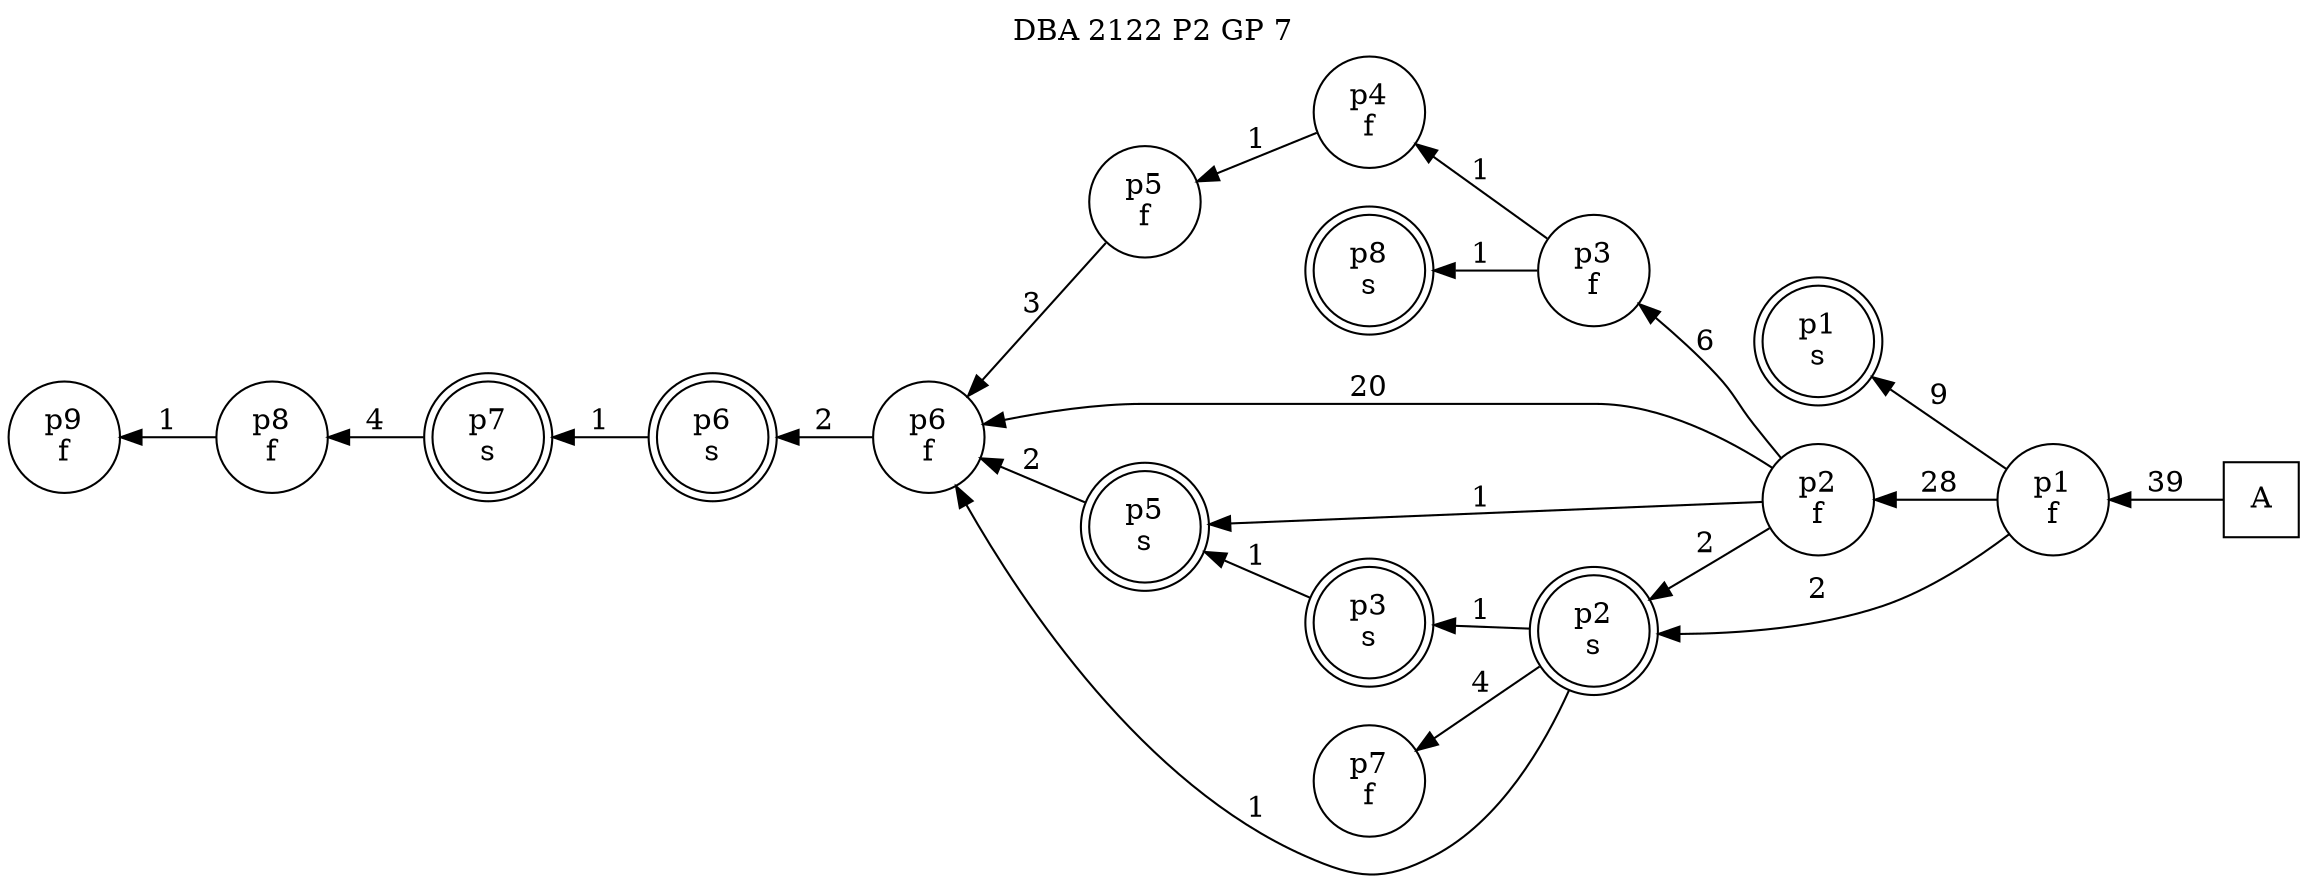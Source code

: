 digraph DBA_2122_P2_GP_7_GOOD {
labelloc="tl"
label= " DBA 2122 P2 GP 7 "
rankdir="RL";
"A" [shape="square" label="A"]
"p1_f" [shape="circle" label="p1
f"]
"p1_s" [shape="doublecircle" label="p1
s"]
"p2_f" [shape="circle" label="p2
f"]
"p3_f" [shape="circle" label="p3
f"]
"p4_f" [shape="circle" label="p4
f"]
"p5_f" [shape="circle" label="p5
f"]
"p6_f" [shape="circle" label="p6
f"]
"p6_s" [shape="doublecircle" label="p6
s"]
"p2_s" [shape="doublecircle" label="p2
s"]
"p7_f" [shape="circle" label="p7
f"]
"p3_s" [shape="doublecircle" label="p3
s"]
"p5_s" [shape="doublecircle" label="p5
s"]
"p7_s" [shape="doublecircle" label="p7
s"]
"p8_f" [shape="circle" label="p8
f"]
"p9_f" [shape="circle" label="p9
f"]
"p8_s" [shape="doublecircle" label="p8
s"]
"A" -> "p1_f" [ label=39]
"p1_f" -> "p1_s" [ label=9]
"p1_f" -> "p2_f" [ label=28]
"p1_f" -> "p2_s" [ label=2]
"p2_f" -> "p3_f" [ label=6]
"p2_f" -> "p6_f" [ label=20]
"p2_f" -> "p2_s" [ label=2]
"p2_f" -> "p5_s" [ label=1]
"p3_f" -> "p4_f" [ label=1]
"p3_f" -> "p8_s" [ label=1]
"p4_f" -> "p5_f" [ label=1]
"p5_f" -> "p6_f" [ label=3]
"p6_f" -> "p6_s" [ label=2]
"p6_s" -> "p7_s" [ label=1]
"p2_s" -> "p6_f" [ label=1]
"p2_s" -> "p7_f" [ label=4]
"p2_s" -> "p3_s" [ label=1]
"p3_s" -> "p5_s" [ label=1]
"p5_s" -> "p6_f" [ label=2]
"p7_s" -> "p8_f" [ label=4]
"p8_f" -> "p9_f" [ label=1]
}
